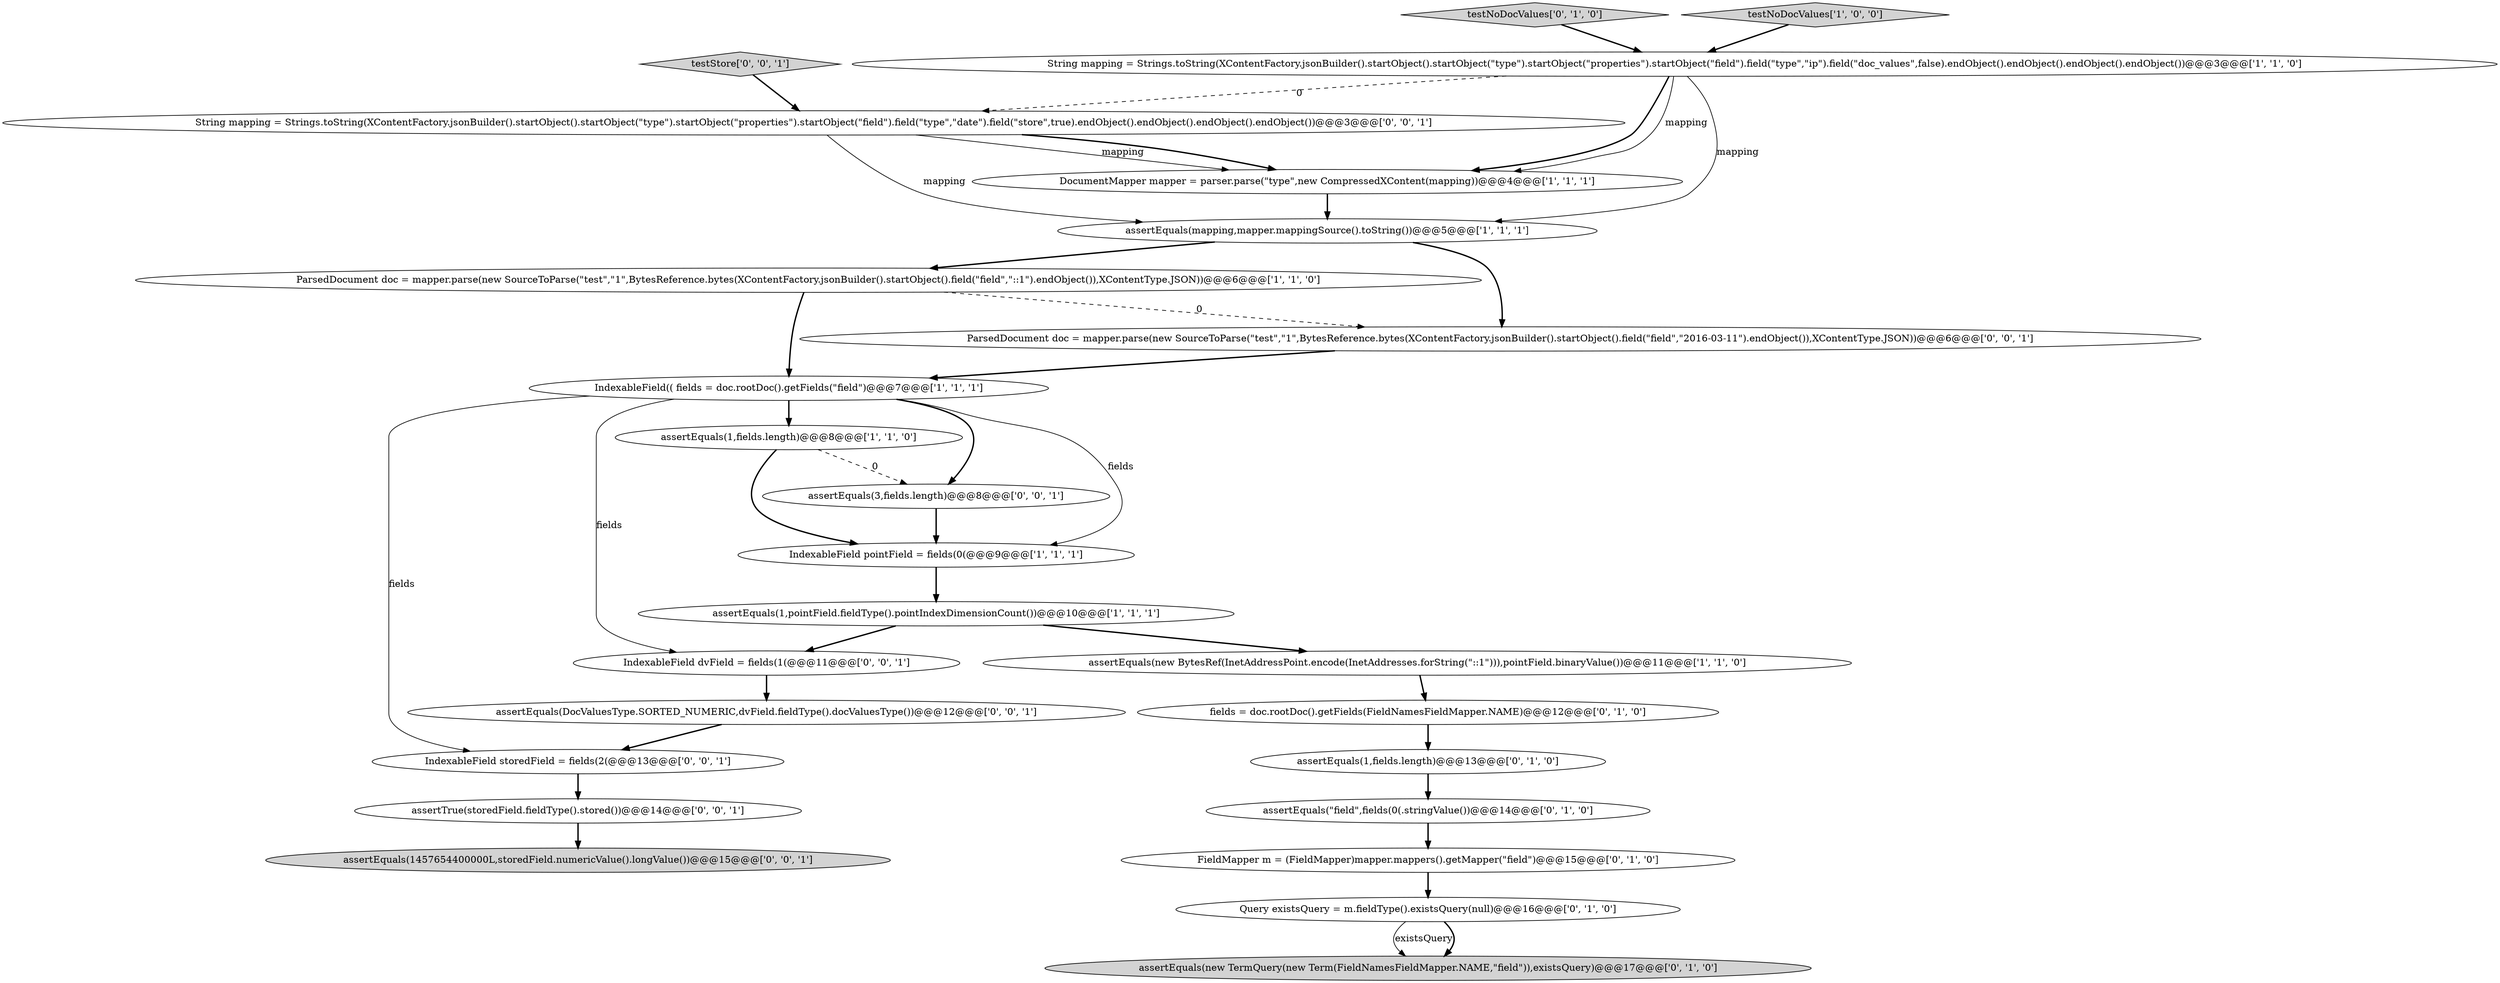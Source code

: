 digraph {
4 [style = filled, label = "ParsedDocument doc = mapper.parse(new SourceToParse(\"test\",\"1\",BytesReference.bytes(XContentFactory.jsonBuilder().startObject().field(\"field\",\"::1\").endObject()),XContentType.JSON))@@@6@@@['1', '1', '0']", fillcolor = white, shape = ellipse image = "AAA0AAABBB1BBB"];
21 [style = filled, label = "String mapping = Strings.toString(XContentFactory.jsonBuilder().startObject().startObject(\"type\").startObject(\"properties\").startObject(\"field\").field(\"type\",\"date\").field(\"store\",true).endObject().endObject().endObject().endObject())@@@3@@@['0', '0', '1']", fillcolor = white, shape = ellipse image = "AAA0AAABBB3BBB"];
16 [style = filled, label = "testNoDocValues['0', '1', '0']", fillcolor = lightgray, shape = diamond image = "AAA0AAABBB2BBB"];
24 [style = filled, label = "IndexableField dvField = fields(1(@@@11@@@['0', '0', '1']", fillcolor = white, shape = ellipse image = "AAA0AAABBB3BBB"];
6 [style = filled, label = "testNoDocValues['1', '0', '0']", fillcolor = lightgray, shape = diamond image = "AAA0AAABBB1BBB"];
18 [style = filled, label = "IndexableField storedField = fields(2(@@@13@@@['0', '0', '1']", fillcolor = white, shape = ellipse image = "AAA0AAABBB3BBB"];
8 [style = filled, label = "assertEquals(1,fields.length)@@@8@@@['1', '1', '0']", fillcolor = white, shape = ellipse image = "AAA0AAABBB1BBB"];
17 [style = filled, label = "assertEquals(3,fields.length)@@@8@@@['0', '0', '1']", fillcolor = white, shape = ellipse image = "AAA0AAABBB3BBB"];
12 [style = filled, label = "FieldMapper m = (FieldMapper)mapper.mappers().getMapper(\"field\")@@@15@@@['0', '1', '0']", fillcolor = white, shape = ellipse image = "AAA1AAABBB2BBB"];
15 [style = filled, label = "assertEquals(\"field\",fields(0(.stringValue())@@@14@@@['0', '1', '0']", fillcolor = white, shape = ellipse image = "AAA1AAABBB2BBB"];
5 [style = filled, label = "IndexableField(( fields = doc.rootDoc().getFields(\"field\")@@@7@@@['1', '1', '1']", fillcolor = white, shape = ellipse image = "AAA0AAABBB1BBB"];
13 [style = filled, label = "assertEquals(new TermQuery(new Term(FieldNamesFieldMapper.NAME,\"field\")),existsQuery)@@@17@@@['0', '1', '0']", fillcolor = lightgray, shape = ellipse image = "AAA1AAABBB2BBB"];
19 [style = filled, label = "assertEquals(1457654400000L,storedField.numericValue().longValue())@@@15@@@['0', '0', '1']", fillcolor = lightgray, shape = ellipse image = "AAA0AAABBB3BBB"];
25 [style = filled, label = "ParsedDocument doc = mapper.parse(new SourceToParse(\"test\",\"1\",BytesReference.bytes(XContentFactory.jsonBuilder().startObject().field(\"field\",\"2016-03-11\").endObject()),XContentType.JSON))@@@6@@@['0', '0', '1']", fillcolor = white, shape = ellipse image = "AAA0AAABBB3BBB"];
23 [style = filled, label = "assertTrue(storedField.fieldType().stored())@@@14@@@['0', '0', '1']", fillcolor = white, shape = ellipse image = "AAA0AAABBB3BBB"];
11 [style = filled, label = "Query existsQuery = m.fieldType().existsQuery(null)@@@16@@@['0', '1', '0']", fillcolor = white, shape = ellipse image = "AAA1AAABBB2BBB"];
14 [style = filled, label = "fields = doc.rootDoc().getFields(FieldNamesFieldMapper.NAME)@@@12@@@['0', '1', '0']", fillcolor = white, shape = ellipse image = "AAA1AAABBB2BBB"];
7 [style = filled, label = "IndexableField pointField = fields(0(@@@9@@@['1', '1', '1']", fillcolor = white, shape = ellipse image = "AAA0AAABBB1BBB"];
2 [style = filled, label = "assertEquals(1,pointField.fieldType().pointIndexDimensionCount())@@@10@@@['1', '1', '1']", fillcolor = white, shape = ellipse image = "AAA0AAABBB1BBB"];
9 [style = filled, label = "assertEquals(new BytesRef(InetAddressPoint.encode(InetAddresses.forString(\"::1\"))),pointField.binaryValue())@@@11@@@['1', '1', '0']", fillcolor = white, shape = ellipse image = "AAA0AAABBB1BBB"];
20 [style = filled, label = "testStore['0', '0', '1']", fillcolor = lightgray, shape = diamond image = "AAA0AAABBB3BBB"];
0 [style = filled, label = "DocumentMapper mapper = parser.parse(\"type\",new CompressedXContent(mapping))@@@4@@@['1', '1', '1']", fillcolor = white, shape = ellipse image = "AAA0AAABBB1BBB"];
3 [style = filled, label = "String mapping = Strings.toString(XContentFactory.jsonBuilder().startObject().startObject(\"type\").startObject(\"properties\").startObject(\"field\").field(\"type\",\"ip\").field(\"doc_values\",false).endObject().endObject().endObject().endObject())@@@3@@@['1', '1', '0']", fillcolor = white, shape = ellipse image = "AAA0AAABBB1BBB"];
10 [style = filled, label = "assertEquals(1,fields.length)@@@13@@@['0', '1', '0']", fillcolor = white, shape = ellipse image = "AAA1AAABBB2BBB"];
22 [style = filled, label = "assertEquals(DocValuesType.SORTED_NUMERIC,dvField.fieldType().docValuesType())@@@12@@@['0', '0', '1']", fillcolor = white, shape = ellipse image = "AAA0AAABBB3BBB"];
1 [style = filled, label = "assertEquals(mapping,mapper.mappingSource().toString())@@@5@@@['1', '1', '1']", fillcolor = white, shape = ellipse image = "AAA0AAABBB1BBB"];
5->8 [style = bold, label=""];
21->0 [style = solid, label="mapping"];
23->19 [style = bold, label=""];
15->12 [style = bold, label=""];
4->5 [style = bold, label=""];
3->21 [style = dashed, label="0"];
1->25 [style = bold, label=""];
0->1 [style = bold, label=""];
4->25 [style = dashed, label="0"];
5->24 [style = solid, label="fields"];
24->22 [style = bold, label=""];
5->17 [style = bold, label=""];
20->21 [style = bold, label=""];
2->9 [style = bold, label=""];
21->1 [style = solid, label="mapping"];
11->13 [style = solid, label="existsQuery"];
5->18 [style = solid, label="fields"];
25->5 [style = bold, label=""];
16->3 [style = bold, label=""];
3->0 [style = bold, label=""];
3->1 [style = solid, label="mapping"];
6->3 [style = bold, label=""];
11->13 [style = bold, label=""];
22->18 [style = bold, label=""];
9->14 [style = bold, label=""];
1->4 [style = bold, label=""];
5->7 [style = solid, label="fields"];
2->24 [style = bold, label=""];
8->7 [style = bold, label=""];
12->11 [style = bold, label=""];
10->15 [style = bold, label=""];
17->7 [style = bold, label=""];
14->10 [style = bold, label=""];
3->0 [style = solid, label="mapping"];
21->0 [style = bold, label=""];
8->17 [style = dashed, label="0"];
18->23 [style = bold, label=""];
7->2 [style = bold, label=""];
}
